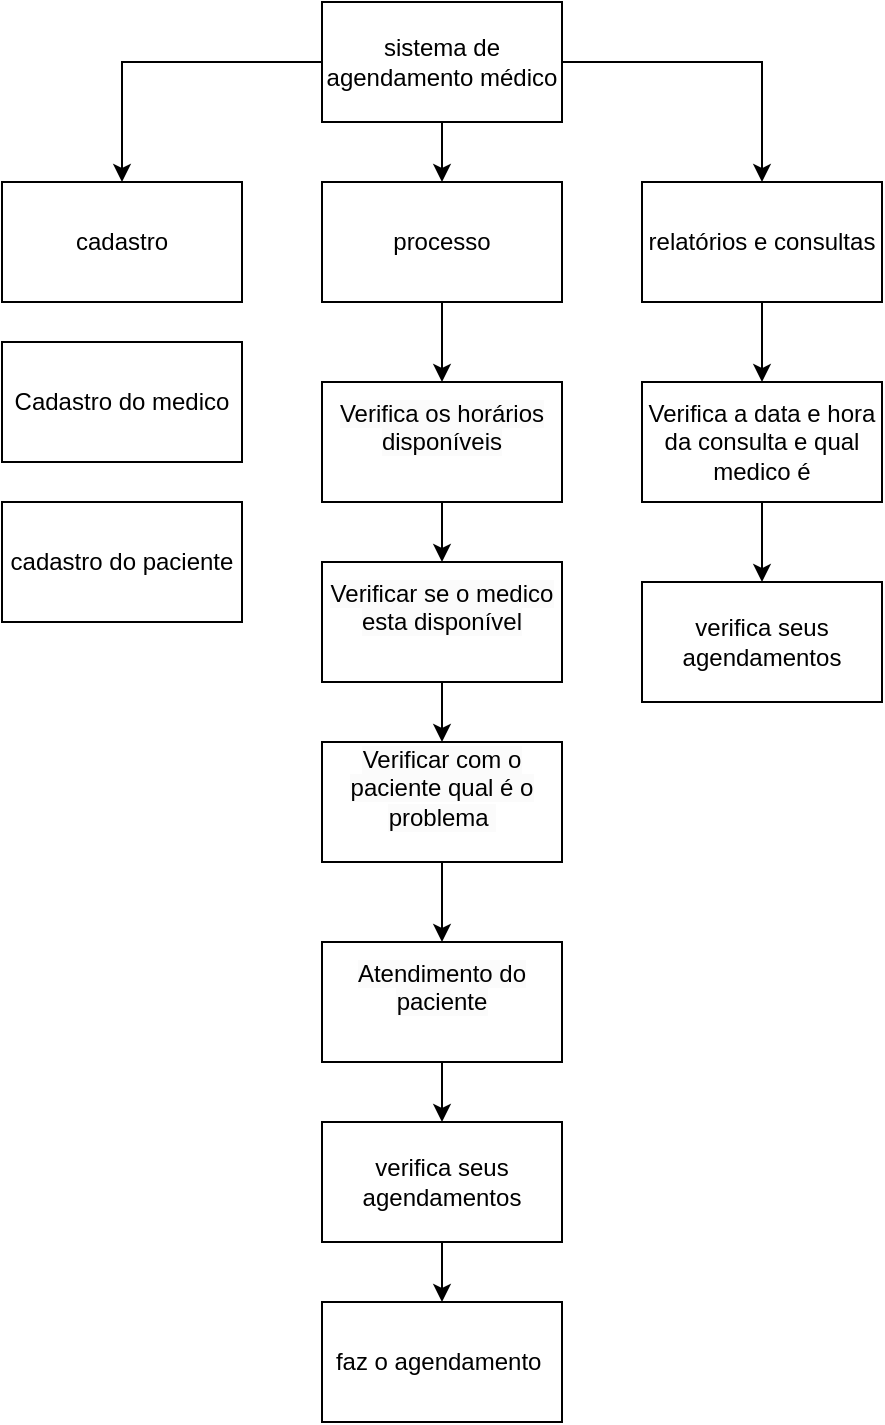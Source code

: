 <mxfile version="24.0.6" type="device">
  <diagram id="PyUoBw6KBLyewXkc5gP3" name="Página-1">
    <mxGraphModel dx="1120" dy="3079" grid="1" gridSize="10" guides="1" tooltips="1" connect="1" arrows="1" fold="1" page="1" pageScale="1" pageWidth="1100" pageHeight="850" math="0" shadow="0">
      <root>
        <mxCell id="0" />
        <mxCell id="1" parent="0" />
        <mxCell id="aPGMS26r7XjSDQd_CqV--22" style="edgeStyle=orthogonalEdgeStyle;rounded=0;orthogonalLoop=1;jettySize=auto;html=1;entryX=0.5;entryY=0;entryDx=0;entryDy=0;" edge="1" parent="1" source="aPGMS26r7XjSDQd_CqV--1" target="aPGMS26r7XjSDQd_CqV--4">
          <mxGeometry relative="1" as="geometry" />
        </mxCell>
        <mxCell id="aPGMS26r7XjSDQd_CqV--24" style="edgeStyle=orthogonalEdgeStyle;rounded=0;orthogonalLoop=1;jettySize=auto;html=1;" edge="1" parent="1" source="aPGMS26r7XjSDQd_CqV--1" target="aPGMS26r7XjSDQd_CqV--2">
          <mxGeometry relative="1" as="geometry" />
        </mxCell>
        <mxCell id="aPGMS26r7XjSDQd_CqV--25" style="edgeStyle=orthogonalEdgeStyle;rounded=0;orthogonalLoop=1;jettySize=auto;html=1;entryX=0.5;entryY=0;entryDx=0;entryDy=0;" edge="1" parent="1" source="aPGMS26r7XjSDQd_CqV--1" target="aPGMS26r7XjSDQd_CqV--3">
          <mxGeometry relative="1" as="geometry" />
        </mxCell>
        <mxCell id="aPGMS26r7XjSDQd_CqV--1" value="sistema de agendamento médico" style="rounded=0;whiteSpace=wrap;html=1;" vertex="1" parent="1">
          <mxGeometry x="440" y="-2520" width="120" height="60" as="geometry" />
        </mxCell>
        <mxCell id="aPGMS26r7XjSDQd_CqV--14" style="edgeStyle=orthogonalEdgeStyle;rounded=0;orthogonalLoop=1;jettySize=auto;html=1;entryX=0.5;entryY=0;entryDx=0;entryDy=0;" edge="1" parent="1" source="aPGMS26r7XjSDQd_CqV--2" target="aPGMS26r7XjSDQd_CqV--7">
          <mxGeometry relative="1" as="geometry" />
        </mxCell>
        <mxCell id="aPGMS26r7XjSDQd_CqV--2" value="processo" style="rounded=0;whiteSpace=wrap;html=1;" vertex="1" parent="1">
          <mxGeometry x="440" y="-2430" width="120" height="60" as="geometry" />
        </mxCell>
        <mxCell id="aPGMS26r7XjSDQd_CqV--20" style="edgeStyle=orthogonalEdgeStyle;rounded=0;orthogonalLoop=1;jettySize=auto;html=1;" edge="1" parent="1" source="aPGMS26r7XjSDQd_CqV--3" target="aPGMS26r7XjSDQd_CqV--9">
          <mxGeometry relative="1" as="geometry" />
        </mxCell>
        <mxCell id="aPGMS26r7XjSDQd_CqV--3" value="relatórios e consultas" style="rounded=0;whiteSpace=wrap;html=1;" vertex="1" parent="1">
          <mxGeometry x="600" y="-2430" width="120" height="60" as="geometry" />
        </mxCell>
        <mxCell id="aPGMS26r7XjSDQd_CqV--4" value="cadastro" style="rounded=0;whiteSpace=wrap;html=1;" vertex="1" parent="1">
          <mxGeometry x="280" y="-2430" width="120" height="60" as="geometry" />
        </mxCell>
        <mxCell id="aPGMS26r7XjSDQd_CqV--5" value="faz o agendamento&amp;nbsp;" style="rounded=0;whiteSpace=wrap;html=1;" vertex="1" parent="1">
          <mxGeometry x="440" y="-1870" width="120" height="60" as="geometry" />
        </mxCell>
        <mxCell id="aPGMS26r7XjSDQd_CqV--15" style="edgeStyle=orthogonalEdgeStyle;rounded=0;orthogonalLoop=1;jettySize=auto;html=1;entryX=0.5;entryY=0;entryDx=0;entryDy=0;" edge="1" parent="1" source="aPGMS26r7XjSDQd_CqV--7" target="aPGMS26r7XjSDQd_CqV--8">
          <mxGeometry relative="1" as="geometry" />
        </mxCell>
        <mxCell id="aPGMS26r7XjSDQd_CqV--7" value="&#xa;&lt;span style=&quot;color: rgb(0, 0, 0); font-family: Helvetica; font-size: 12px; font-style: normal; font-variant-ligatures: normal; font-variant-caps: normal; font-weight: 400; letter-spacing: normal; orphans: 2; text-align: center; text-indent: 0px; text-transform: none; widows: 2; word-spacing: 0px; -webkit-text-stroke-width: 0px; white-space: normal; background-color: rgb(251, 251, 251); text-decoration-thickness: initial; text-decoration-style: initial; text-decoration-color: initial; display: inline !important; float: none;&quot;&gt;Verifica os horários disponíveis&lt;/span&gt;&#xa;&#xa;" style="rounded=0;whiteSpace=wrap;html=1;" vertex="1" parent="1">
          <mxGeometry x="440" y="-2330" width="120" height="60" as="geometry" />
        </mxCell>
        <mxCell id="aPGMS26r7XjSDQd_CqV--16" style="edgeStyle=orthogonalEdgeStyle;rounded=0;orthogonalLoop=1;jettySize=auto;html=1;entryX=0.5;entryY=0;entryDx=0;entryDy=0;" edge="1" parent="1" source="aPGMS26r7XjSDQd_CqV--8" target="aPGMS26r7XjSDQd_CqV--11">
          <mxGeometry relative="1" as="geometry" />
        </mxCell>
        <mxCell id="aPGMS26r7XjSDQd_CqV--8" value="&#xa;&lt;span style=&quot;color: rgb(0, 0, 0); font-family: Helvetica; font-size: 12px; font-style: normal; font-variant-ligatures: normal; font-variant-caps: normal; font-weight: 400; letter-spacing: normal; orphans: 2; text-align: center; text-indent: 0px; text-transform: none; widows: 2; word-spacing: 0px; -webkit-text-stroke-width: 0px; white-space: normal; background-color: rgb(251, 251, 251); text-decoration-thickness: initial; text-decoration-style: initial; text-decoration-color: initial; display: inline !important; float: none;&quot;&gt;Verificar se o medico esta disponível&lt;/span&gt;&#xa;&#xa;" style="rounded=0;whiteSpace=wrap;html=1;" vertex="1" parent="1">
          <mxGeometry x="440" y="-2240" width="120" height="60" as="geometry" />
        </mxCell>
        <mxCell id="aPGMS26r7XjSDQd_CqV--19" style="edgeStyle=orthogonalEdgeStyle;rounded=0;orthogonalLoop=1;jettySize=auto;html=1;" edge="1" parent="1" source="aPGMS26r7XjSDQd_CqV--9" target="aPGMS26r7XjSDQd_CqV--10">
          <mxGeometry relative="1" as="geometry" />
        </mxCell>
        <mxCell id="aPGMS26r7XjSDQd_CqV--9" value="Verifica a data e hora da consulta e qual medico é" style="rounded=0;whiteSpace=wrap;html=1;" vertex="1" parent="1">
          <mxGeometry x="600" y="-2330" width="120" height="60" as="geometry" />
        </mxCell>
        <mxCell id="aPGMS26r7XjSDQd_CqV--10" value="verifica seus agendamentos" style="rounded=0;whiteSpace=wrap;html=1;" vertex="1" parent="1">
          <mxGeometry x="600" y="-2230" width="120" height="60" as="geometry" />
        </mxCell>
        <mxCell id="aPGMS26r7XjSDQd_CqV--17" style="edgeStyle=orthogonalEdgeStyle;rounded=0;orthogonalLoop=1;jettySize=auto;html=1;entryX=0.5;entryY=0;entryDx=0;entryDy=0;" edge="1" parent="1" source="aPGMS26r7XjSDQd_CqV--11" target="aPGMS26r7XjSDQd_CqV--12">
          <mxGeometry relative="1" as="geometry" />
        </mxCell>
        <mxCell id="aPGMS26r7XjSDQd_CqV--11" value="&#xa;&lt;span style=&quot;color: rgb(0, 0, 0); font-family: Helvetica; font-size: 12px; font-style: normal; font-variant-ligatures: normal; font-variant-caps: normal; font-weight: 400; letter-spacing: normal; orphans: 2; text-align: center; text-indent: 0px; text-transform: none; widows: 2; word-spacing: 0px; -webkit-text-stroke-width: 0px; white-space: normal; background-color: rgb(251, 251, 251); text-decoration-thickness: initial; text-decoration-style: initial; text-decoration-color: initial; display: inline !important; float: none;&quot;&gt;Verificar com o paciente qual é o problema&amp;nbsp;&lt;/span&gt;&#xa;&#xa;" style="rounded=0;whiteSpace=wrap;html=1;" vertex="1" parent="1">
          <mxGeometry x="440" y="-2150" width="120" height="60" as="geometry" />
        </mxCell>
        <mxCell id="aPGMS26r7XjSDQd_CqV--18" style="edgeStyle=orthogonalEdgeStyle;rounded=0;orthogonalLoop=1;jettySize=auto;html=1;" edge="1" parent="1" source="aPGMS26r7XjSDQd_CqV--12" target="aPGMS26r7XjSDQd_CqV--13">
          <mxGeometry relative="1" as="geometry" />
        </mxCell>
        <mxCell id="aPGMS26r7XjSDQd_CqV--12" value="&#xa;&lt;span style=&quot;color: rgb(0, 0, 0); font-family: Helvetica; font-size: 12px; font-style: normal; font-variant-ligatures: normal; font-variant-caps: normal; font-weight: 400; letter-spacing: normal; orphans: 2; text-align: center; text-indent: 0px; text-transform: none; widows: 2; word-spacing: 0px; -webkit-text-stroke-width: 0px; white-space: normal; background-color: rgb(251, 251, 251); text-decoration-thickness: initial; text-decoration-style: initial; text-decoration-color: initial; display: inline !important; float: none;&quot;&gt;Atendimento do paciente&lt;/span&gt;&#xa;&#xa;" style="rounded=0;whiteSpace=wrap;html=1;" vertex="1" parent="1">
          <mxGeometry x="440" y="-2050" width="120" height="60" as="geometry" />
        </mxCell>
        <mxCell id="aPGMS26r7XjSDQd_CqV--23" style="edgeStyle=orthogonalEdgeStyle;rounded=0;orthogonalLoop=1;jettySize=auto;html=1;" edge="1" parent="1" source="aPGMS26r7XjSDQd_CqV--13" target="aPGMS26r7XjSDQd_CqV--5">
          <mxGeometry relative="1" as="geometry" />
        </mxCell>
        <mxCell id="aPGMS26r7XjSDQd_CqV--13" value="verifica seus agendamentos" style="rounded=0;whiteSpace=wrap;html=1;" vertex="1" parent="1">
          <mxGeometry x="440" y="-1960" width="120" height="60" as="geometry" />
        </mxCell>
        <mxCell id="aPGMS26r7XjSDQd_CqV--27" value="cadastro do paciente" style="rounded=0;whiteSpace=wrap;html=1;" vertex="1" parent="1">
          <mxGeometry x="280" y="-2270" width="120" height="60" as="geometry" />
        </mxCell>
        <mxCell id="aPGMS26r7XjSDQd_CqV--28" value="Cadastro do medico" style="rounded=0;whiteSpace=wrap;html=1;" vertex="1" parent="1">
          <mxGeometry x="280" y="-2350" width="120" height="60" as="geometry" />
        </mxCell>
      </root>
    </mxGraphModel>
  </diagram>
</mxfile>
